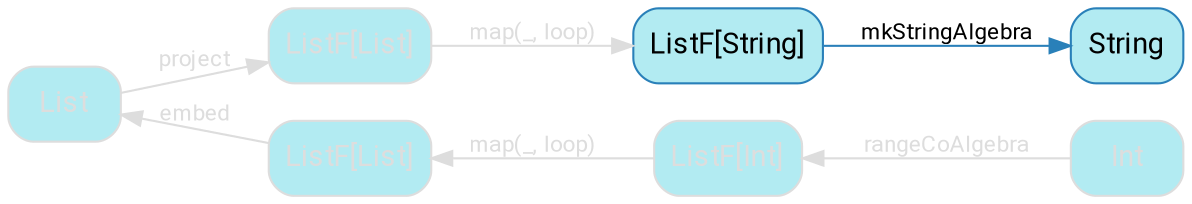 digraph {
    bgcolor=transparent
    splines=false
    rankdir=LR
    rank=same

    // Default theme: disabled
    node[shape="rectangle" style="rounded,filled" color="#dddddd" fillcolor="#b2ebf2" fontcolor="#dddddd" fontname="Segoe UI,Roboto,Helvetica,Arial,sans-serif"]
    edge [color="#dddddd" fontcolor="#dddddd" fontname="Segoe UI,Roboto,Helvetica,Arial,sans-serif" fontsize=11]

    List

    subgraph FB_graph {
        anaFB[label="ListF[List]"]
        cataFB[label="ListF[List]"]
    }

    subgraph FA_graph {
        anaFA[label="ListF[Int]"]
        cataFA[label="ListF[String]" color="#2980B9" fillcolor="#b2ebf2" fontcolor="#000000"]
    }

    subgraph A_graph {
        anaA[label=Int]
        cataA[label=String color="#2980B9" fillcolor="#b2ebf2" fontcolor="#000000"]
    }

    List   -> cataFB[label=project]
    cataFB -> cataFA[label="map(_, loop)"]
    cataFA -> cataA[label=mkStringAlgebra color="#2980B9" fontcolor="#000000"]

    anaA  -> anaFA[label=rangeCoAlgebra]
    anaFA -> anaFB[label="map(_, loop)"]
    anaFB -> List[label=embed]

}
